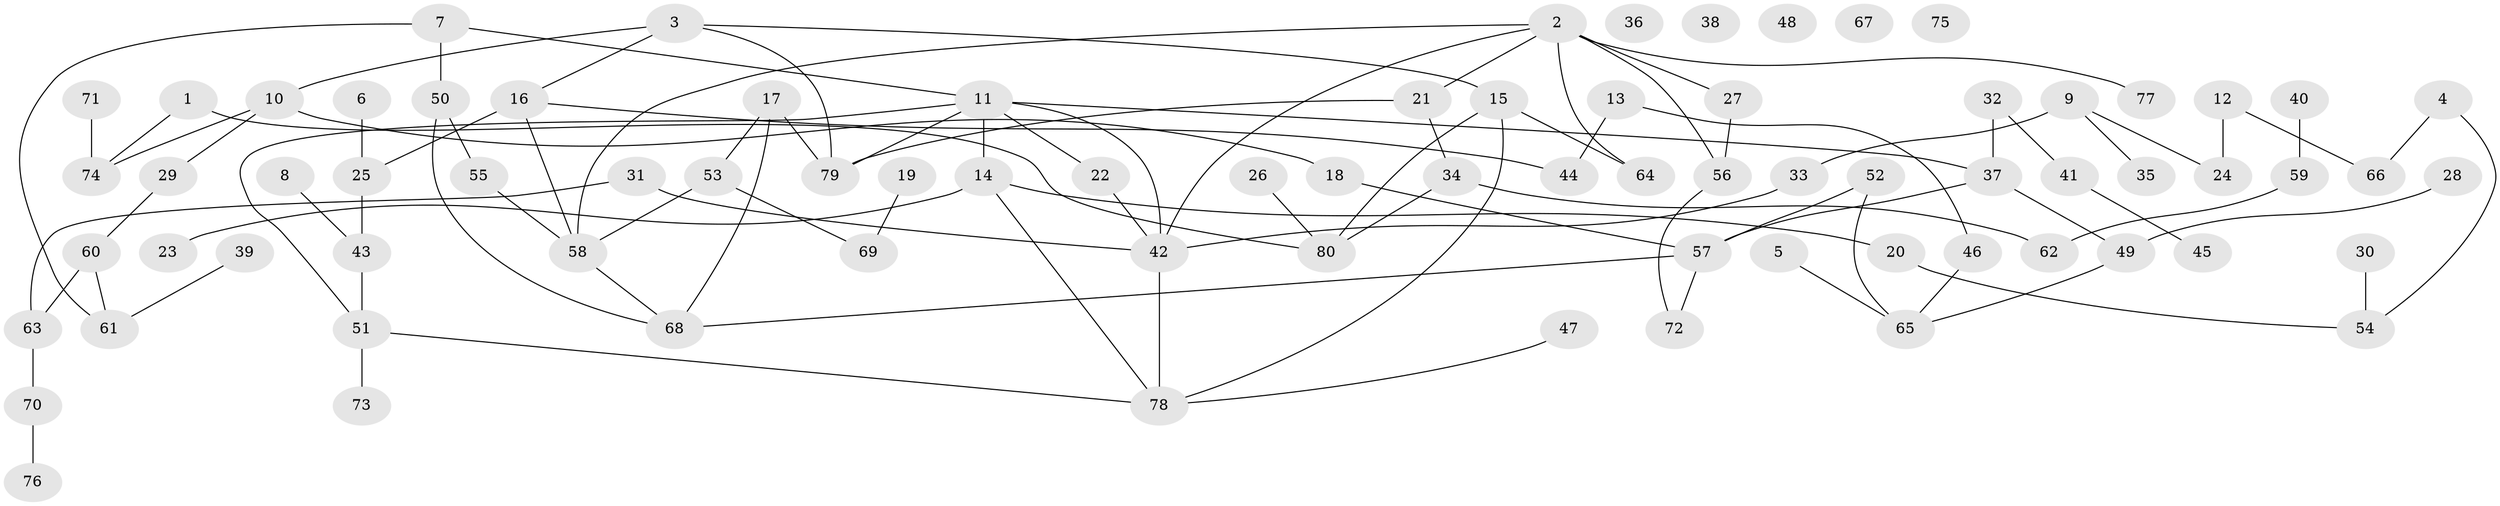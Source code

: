 // Generated by graph-tools (version 1.1) at 2025/33/03/09/25 02:33:27]
// undirected, 80 vertices, 97 edges
graph export_dot {
graph [start="1"]
  node [color=gray90,style=filled];
  1;
  2;
  3;
  4;
  5;
  6;
  7;
  8;
  9;
  10;
  11;
  12;
  13;
  14;
  15;
  16;
  17;
  18;
  19;
  20;
  21;
  22;
  23;
  24;
  25;
  26;
  27;
  28;
  29;
  30;
  31;
  32;
  33;
  34;
  35;
  36;
  37;
  38;
  39;
  40;
  41;
  42;
  43;
  44;
  45;
  46;
  47;
  48;
  49;
  50;
  51;
  52;
  53;
  54;
  55;
  56;
  57;
  58;
  59;
  60;
  61;
  62;
  63;
  64;
  65;
  66;
  67;
  68;
  69;
  70;
  71;
  72;
  73;
  74;
  75;
  76;
  77;
  78;
  79;
  80;
  1 -- 74;
  1 -- 80;
  2 -- 21;
  2 -- 27;
  2 -- 42;
  2 -- 56;
  2 -- 58;
  2 -- 64;
  2 -- 77;
  3 -- 10;
  3 -- 15;
  3 -- 16;
  3 -- 79;
  4 -- 54;
  4 -- 66;
  5 -- 65;
  6 -- 25;
  7 -- 11;
  7 -- 50;
  7 -- 61;
  8 -- 43;
  9 -- 24;
  9 -- 33;
  9 -- 35;
  10 -- 18;
  10 -- 29;
  10 -- 74;
  11 -- 14;
  11 -- 22;
  11 -- 37;
  11 -- 42;
  11 -- 51;
  11 -- 79;
  12 -- 24;
  12 -- 66;
  13 -- 44;
  13 -- 46;
  14 -- 20;
  14 -- 23;
  14 -- 78;
  15 -- 64;
  15 -- 78;
  15 -- 80;
  16 -- 25;
  16 -- 44;
  16 -- 58;
  17 -- 53;
  17 -- 68;
  17 -- 79;
  18 -- 57;
  19 -- 69;
  20 -- 54;
  21 -- 34;
  21 -- 79;
  22 -- 42;
  25 -- 43;
  26 -- 80;
  27 -- 56;
  28 -- 49;
  29 -- 60;
  30 -- 54;
  31 -- 42;
  31 -- 63;
  32 -- 37;
  32 -- 41;
  33 -- 42;
  34 -- 62;
  34 -- 80;
  37 -- 49;
  37 -- 57;
  39 -- 61;
  40 -- 59;
  41 -- 45;
  42 -- 78;
  43 -- 51;
  46 -- 65;
  47 -- 78;
  49 -- 65;
  50 -- 55;
  50 -- 68;
  51 -- 73;
  51 -- 78;
  52 -- 57;
  52 -- 65;
  53 -- 58;
  53 -- 69;
  55 -- 58;
  56 -- 72;
  57 -- 68;
  57 -- 72;
  58 -- 68;
  59 -- 62;
  60 -- 61;
  60 -- 63;
  63 -- 70;
  70 -- 76;
  71 -- 74;
}
